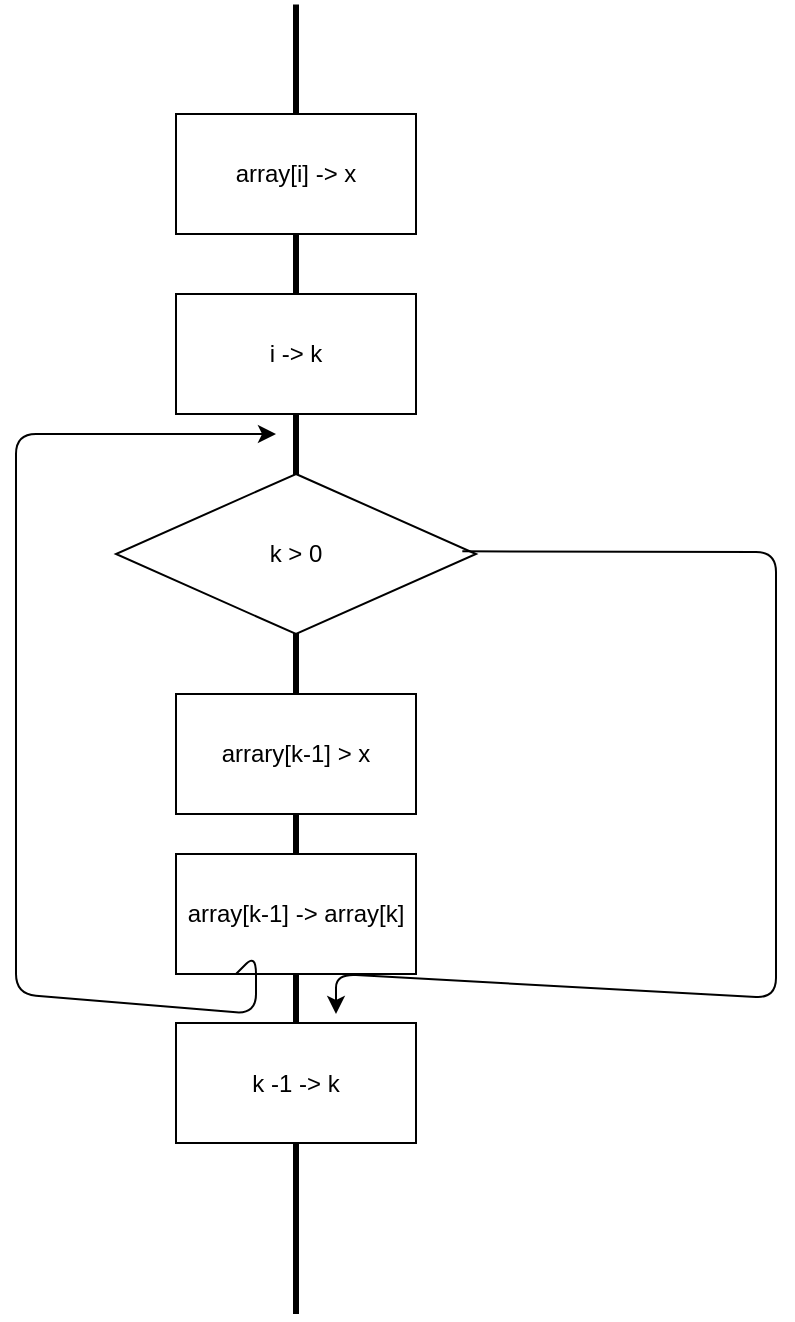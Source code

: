 <mxfile version="14.5.1" type="github"><diagram id="I95MVcuryVS82nicnJBh" name="Page-1"><mxGraphModel dx="1209" dy="626" grid="1" gridSize="10" guides="1" tooltips="1" connect="1" arrows="1" fold="1" page="1" pageScale="1" pageWidth="827" pageHeight="1169" math="0" shadow="0"><root><mxCell id="0"/><mxCell id="1" parent="0"/><mxCell id="ucIEDPVj0OYmEEZRCpFO-15" value="" style="endArrow=none;html=1;strokeWidth=3;" edge="1" parent="1"><mxGeometry width="50" height="50" relative="1" as="geometry"><mxPoint x="410" y="670" as="sourcePoint"/><mxPoint x="410" y="15.2" as="targetPoint"/></mxGeometry></mxCell><mxCell id="ucIEDPVj0OYmEEZRCpFO-1" value="array[i] -&amp;gt; x" style="rounded=0;whiteSpace=wrap;html=1;" vertex="1" parent="1"><mxGeometry x="350" y="70" width="120" height="60" as="geometry"/></mxCell><mxCell id="ucIEDPVj0OYmEEZRCpFO-2" value="i -&amp;gt; k" style="rounded=0;whiteSpace=wrap;html=1;" vertex="1" parent="1"><mxGeometry x="350" y="160" width="120" height="60" as="geometry"/></mxCell><mxCell id="ucIEDPVj0OYmEEZRCpFO-3" value="k &amp;gt; 0" style="rhombus;whiteSpace=wrap;html=1;" vertex="1" parent="1"><mxGeometry x="320" y="250" width="180" height="80" as="geometry"/></mxCell><mxCell id="ucIEDPVj0OYmEEZRCpFO-6" value="arrary[k-1] &amp;gt; x" style="rounded=0;whiteSpace=wrap;html=1;" vertex="1" parent="1"><mxGeometry x="350" y="360" width="120" height="60" as="geometry"/></mxCell><mxCell id="ucIEDPVj0OYmEEZRCpFO-7" value="array[k-1] -&amp;gt; array[k]" style="rounded=0;whiteSpace=wrap;html=1;" vertex="1" parent="1"><mxGeometry x="350" y="440" width="120" height="60" as="geometry"/></mxCell><mxCell id="ucIEDPVj0OYmEEZRCpFO-8" value="k -1 -&amp;gt; k" style="rounded=0;whiteSpace=wrap;html=1;" vertex="1" parent="1"><mxGeometry x="350" y="524.5" width="120" height="60" as="geometry"/></mxCell><mxCell id="ucIEDPVj0OYmEEZRCpFO-9" value="" style="endArrow=classic;html=1;exitX=0.962;exitY=0.483;exitDx=0;exitDy=0;exitPerimeter=0;" edge="1" parent="1" source="ucIEDPVj0OYmEEZRCpFO-3"><mxGeometry width="50" height="50" relative="1" as="geometry"><mxPoint x="390" y="260" as="sourcePoint"/><mxPoint x="430" y="520" as="targetPoint"/><Array as="points"><mxPoint x="650" y="289"/><mxPoint x="650" y="512"/><mxPoint x="430" y="500"/></Array></mxGeometry></mxCell><mxCell id="ucIEDPVj0OYmEEZRCpFO-10" value="" style="endArrow=classic;html=1;" edge="1" parent="1" source="ucIEDPVj0OYmEEZRCpFO-7"><mxGeometry width="50" height="50" relative="1" as="geometry"><mxPoint x="370" y="510" as="sourcePoint"/><mxPoint x="400" y="230" as="targetPoint"/><Array as="points"><mxPoint x="390" y="490"/><mxPoint x="390" y="520"/><mxPoint x="270" y="510"/><mxPoint x="270" y="230"/></Array></mxGeometry></mxCell></root></mxGraphModel></diagram></mxfile>